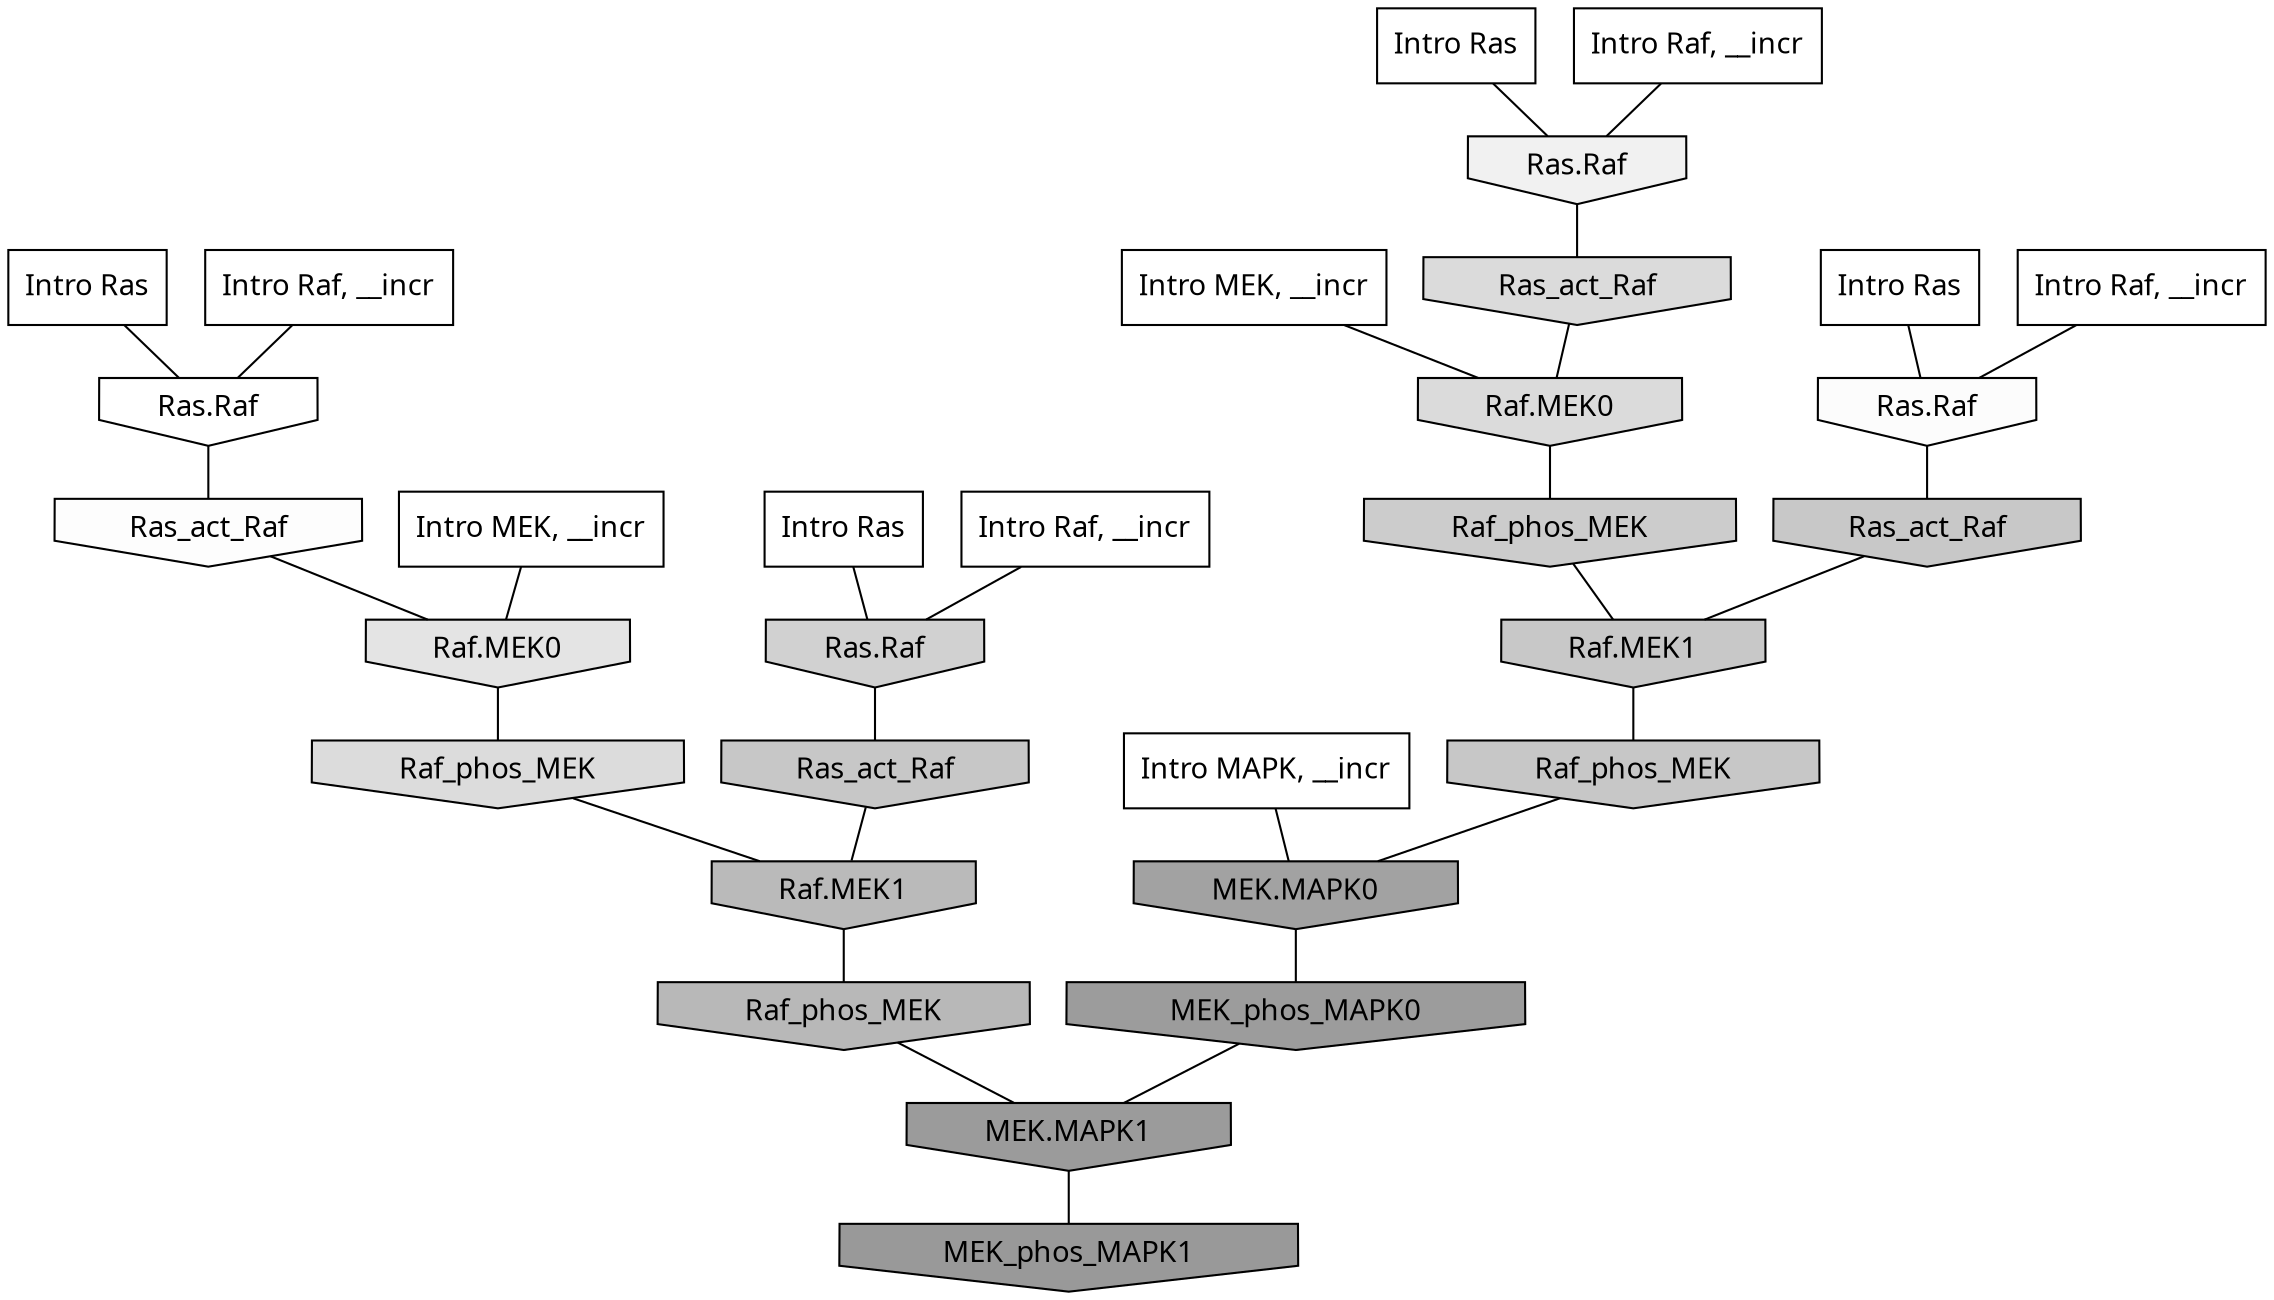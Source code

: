 digraph G{
  rankdir="TB";
  ranksep=0.30;
  node [fontname="CMU Serif"];
  edge [fontname="CMU Serif"];
  
  6 [label="Intro Ras", shape=rectangle, style=filled, fillcolor="0.000 0.000 1.000"]
  
  33 [label="Intro Ras", shape=rectangle, style=filled, fillcolor="0.000 0.000 1.000"]
  
  48 [label="Intro Ras", shape=rectangle, style=filled, fillcolor="0.000 0.000 1.000"]
  
  59 [label="Intro Ras", shape=rectangle, style=filled, fillcolor="0.000 0.000 1.000"]
  
  628 [label="Intro Raf, __incr", shape=rectangle, style=filled, fillcolor="0.000 0.000 1.000"]
  
  650 [label="Intro Raf, __incr", shape=rectangle, style=filled, fillcolor="0.000 0.000 1.000"]
  
  678 [label="Intro Raf, __incr", shape=rectangle, style=filled, fillcolor="0.000 0.000 1.000"]
  
  930 [label="Intro Raf, __incr", shape=rectangle, style=filled, fillcolor="0.000 0.000 1.000"]
  
  1328 [label="Intro MEK, __incr", shape=rectangle, style=filled, fillcolor="0.000 0.000 1.000"]
  
  2045 [label="Intro MEK, __incr", shape=rectangle, style=filled, fillcolor="0.000 0.000 1.000"]
  
  2205 [label="Intro MAPK, __incr", shape=rectangle, style=filled, fillcolor="0.000 0.000 1.000"]
  
  3237 [label="Ras.Raf", shape=invhouse, style=filled, fillcolor="0.000 0.000 1.000"]
  
  3360 [label="Ras_act_Raf", shape=invhouse, style=filled, fillcolor="0.000 0.000 0.991"]
  
  3415 [label="Ras.Raf", shape=invhouse, style=filled, fillcolor="0.000 0.000 0.985"]
  
  3779 [label="Ras.Raf", shape=invhouse, style=filled, fillcolor="0.000 0.000 0.942"]
  
  4531 [label="Raf.MEK0", shape=invhouse, style=filled, fillcolor="0.000 0.000 0.893"]
  
  5086 [label="Raf_phos_MEK", shape=invhouse, style=filled, fillcolor="0.000 0.000 0.860"]
  
  5097 [label="Ras_act_Raf", shape=invhouse, style=filled, fillcolor="0.000 0.000 0.859"]
  
  5100 [label="Raf.MEK0", shape=invhouse, style=filled, fillcolor="0.000 0.000 0.859"]
  
  5898 [label="Ras.Raf", shape=invhouse, style=filled, fillcolor="0.000 0.000 0.817"]
  
  6239 [label="Raf_phos_MEK", shape=invhouse, style=filled, fillcolor="0.000 0.000 0.800"]
  
  6619 [label="Ras_act_Raf", shape=invhouse, style=filled, fillcolor="0.000 0.000 0.785"]
  
  6622 [label="Raf.MEK1", shape=invhouse, style=filled, fillcolor="0.000 0.000 0.785"]
  
  6729 [label="Ras_act_Raf", shape=invhouse, style=filled, fillcolor="0.000 0.000 0.780"]
  
  6806 [label="Raf_phos_MEK", shape=invhouse, style=filled, fillcolor="0.000 0.000 0.778"]
  
  8399 [label="Raf.MEK1", shape=invhouse, style=filled, fillcolor="0.000 0.000 0.730"]
  
  8703 [label="Raf_phos_MEK", shape=invhouse, style=filled, fillcolor="0.000 0.000 0.721"]
  
  13034 [label="MEK.MAPK0", shape=invhouse, style=filled, fillcolor="0.000 0.000 0.636"]
  
  14877 [label="MEK_phos_MAPK0", shape=invhouse, style=filled, fillcolor="0.000 0.000 0.611"]
  
  14994 [label="MEK.MAPK1", shape=invhouse, style=filled, fillcolor="0.000 0.000 0.609"]
  
  15531 [label="MEK_phos_MAPK1", shape=invhouse, style=filled, fillcolor="0.000 0.000 0.600"]
  
  
  14994 -> 15531 [dir=none, color="0.000 0.000 0.000"] 
  14877 -> 14994 [dir=none, color="0.000 0.000 0.000"] 
  13034 -> 14877 [dir=none, color="0.000 0.000 0.000"] 
  8703 -> 14994 [dir=none, color="0.000 0.000 0.000"] 
  8399 -> 8703 [dir=none, color="0.000 0.000 0.000"] 
  6806 -> 13034 [dir=none, color="0.000 0.000 0.000"] 
  6729 -> 8399 [dir=none, color="0.000 0.000 0.000"] 
  6622 -> 6806 [dir=none, color="0.000 0.000 0.000"] 
  6619 -> 6622 [dir=none, color="0.000 0.000 0.000"] 
  6239 -> 6622 [dir=none, color="0.000 0.000 0.000"] 
  5898 -> 6729 [dir=none, color="0.000 0.000 0.000"] 
  5100 -> 6239 [dir=none, color="0.000 0.000 0.000"] 
  5097 -> 5100 [dir=none, color="0.000 0.000 0.000"] 
  5086 -> 8399 [dir=none, color="0.000 0.000 0.000"] 
  4531 -> 5086 [dir=none, color="0.000 0.000 0.000"] 
  3779 -> 5097 [dir=none, color="0.000 0.000 0.000"] 
  3415 -> 6619 [dir=none, color="0.000 0.000 0.000"] 
  3360 -> 4531 [dir=none, color="0.000 0.000 0.000"] 
  3237 -> 3360 [dir=none, color="0.000 0.000 0.000"] 
  2205 -> 13034 [dir=none, color="0.000 0.000 0.000"] 
  2045 -> 4531 [dir=none, color="0.000 0.000 0.000"] 
  1328 -> 5100 [dir=none, color="0.000 0.000 0.000"] 
  930 -> 3779 [dir=none, color="0.000 0.000 0.000"] 
  678 -> 3237 [dir=none, color="0.000 0.000 0.000"] 
  650 -> 5898 [dir=none, color="0.000 0.000 0.000"] 
  628 -> 3415 [dir=none, color="0.000 0.000 0.000"] 
  59 -> 3415 [dir=none, color="0.000 0.000 0.000"] 
  48 -> 5898 [dir=none, color="0.000 0.000 0.000"] 
  33 -> 3779 [dir=none, color="0.000 0.000 0.000"] 
  6 -> 3237 [dir=none, color="0.000 0.000 0.000"] 
  
  }
